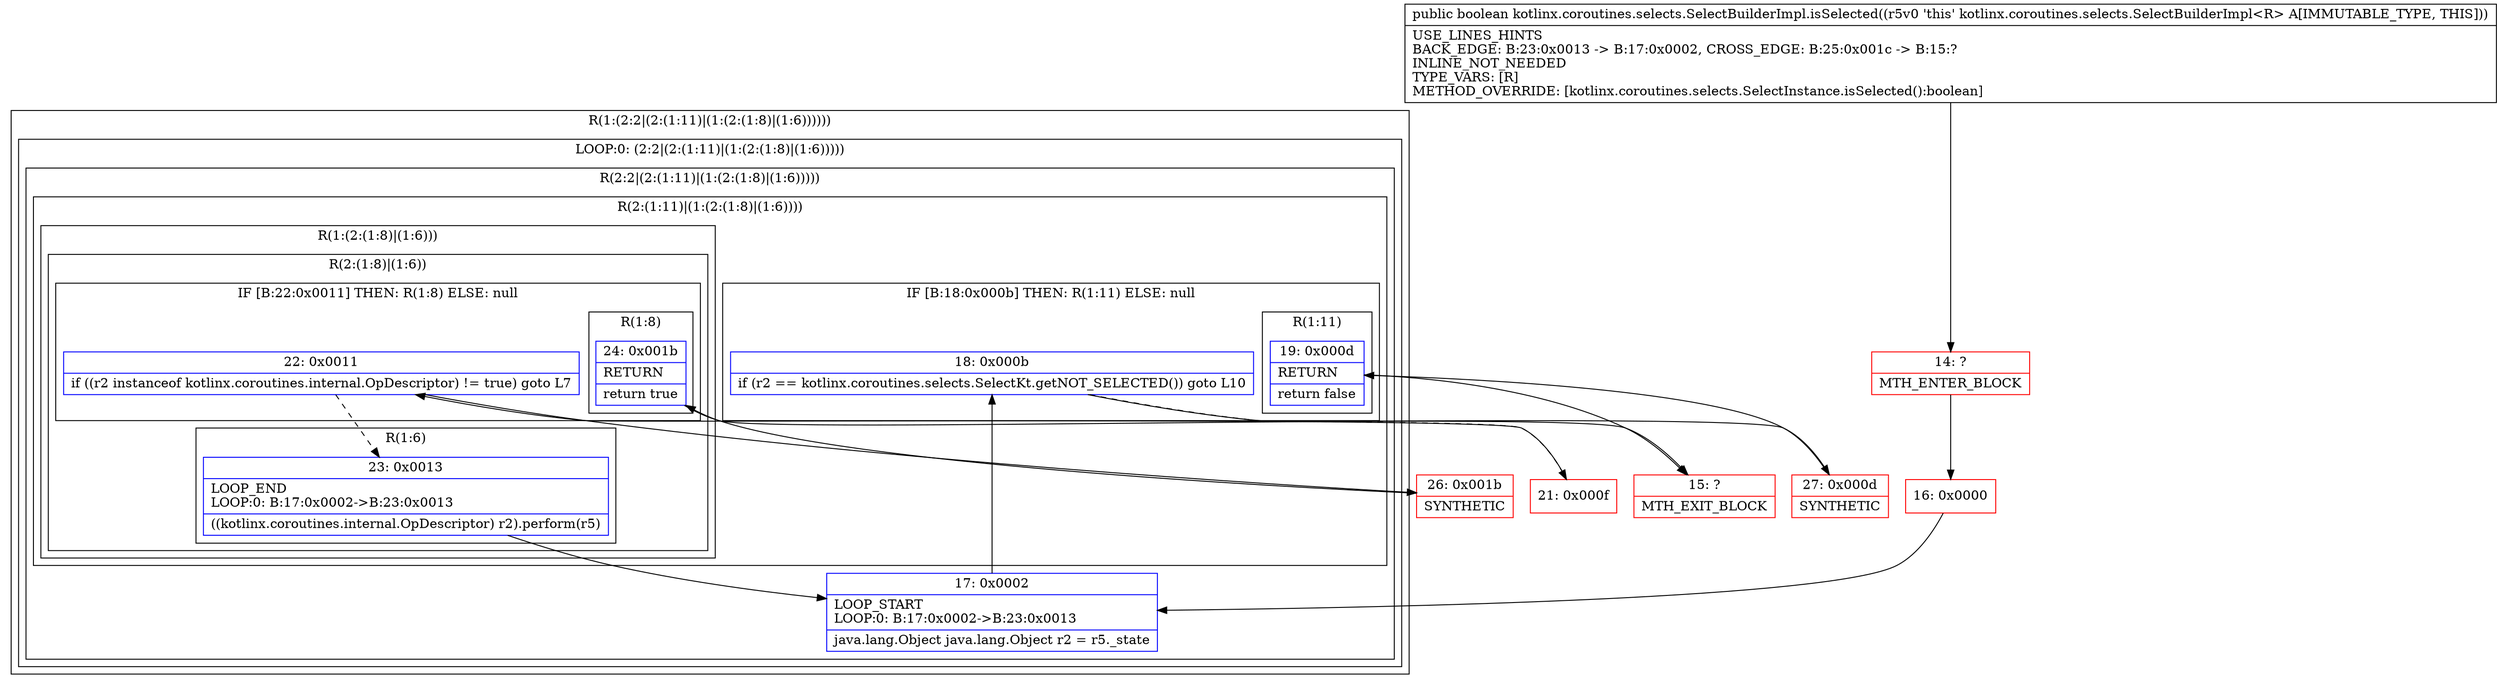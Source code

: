 digraph "CFG forkotlinx.coroutines.selects.SelectBuilderImpl.isSelected()Z" {
subgraph cluster_Region_1172326369 {
label = "R(1:(2:2|(2:(1:11)|(1:(2:(1:8)|(1:6))))))";
node [shape=record,color=blue];
subgraph cluster_LoopRegion_71752276 {
label = "LOOP:0: (2:2|(2:(1:11)|(1:(2:(1:8)|(1:6)))))";
node [shape=record,color=blue];
subgraph cluster_Region_2014579073 {
label = "R(2:2|(2:(1:11)|(1:(2:(1:8)|(1:6)))))";
node [shape=record,color=blue];
Node_17 [shape=record,label="{17\:\ 0x0002|LOOP_START\lLOOP:0: B:17:0x0002\-\>B:23:0x0013\l|java.lang.Object java.lang.Object r2 = r5._state\l}"];
subgraph cluster_Region_1386067790 {
label = "R(2:(1:11)|(1:(2:(1:8)|(1:6))))";
node [shape=record,color=blue];
subgraph cluster_IfRegion_478765919 {
label = "IF [B:18:0x000b] THEN: R(1:11) ELSE: null";
node [shape=record,color=blue];
Node_18 [shape=record,label="{18\:\ 0x000b|if (r2 == kotlinx.coroutines.selects.SelectKt.getNOT_SELECTED()) goto L10\l}"];
subgraph cluster_Region_1846911348 {
label = "R(1:11)";
node [shape=record,color=blue];
Node_19 [shape=record,label="{19\:\ 0x000d|RETURN\l|return false\l}"];
}
}
subgraph cluster_Region_697117720 {
label = "R(1:(2:(1:8)|(1:6)))";
node [shape=record,color=blue];
subgraph cluster_Region_455857927 {
label = "R(2:(1:8)|(1:6))";
node [shape=record,color=blue];
subgraph cluster_IfRegion_1389040309 {
label = "IF [B:22:0x0011] THEN: R(1:8) ELSE: null";
node [shape=record,color=blue];
Node_22 [shape=record,label="{22\:\ 0x0011|if ((r2 instanceof kotlinx.coroutines.internal.OpDescriptor) != true) goto L7\l}"];
subgraph cluster_Region_615720171 {
label = "R(1:8)";
node [shape=record,color=blue];
Node_24 [shape=record,label="{24\:\ 0x001b|RETURN\l|return true\l}"];
}
}
subgraph cluster_Region_1104134975 {
label = "R(1:6)";
node [shape=record,color=blue];
Node_23 [shape=record,label="{23\:\ 0x0013|LOOP_END\lLOOP:0: B:17:0x0002\-\>B:23:0x0013\l|((kotlinx.coroutines.internal.OpDescriptor) r2).perform(r5)\l}"];
}
}
}
}
}
}
}
Node_14 [shape=record,color=red,label="{14\:\ ?|MTH_ENTER_BLOCK\l}"];
Node_16 [shape=record,color=red,label="{16\:\ 0x0000}"];
Node_21 [shape=record,color=red,label="{21\:\ 0x000f}"];
Node_26 [shape=record,color=red,label="{26\:\ 0x001b|SYNTHETIC\l}"];
Node_15 [shape=record,color=red,label="{15\:\ ?|MTH_EXIT_BLOCK\l}"];
Node_27 [shape=record,color=red,label="{27\:\ 0x000d|SYNTHETIC\l}"];
MethodNode[shape=record,label="{public boolean kotlinx.coroutines.selects.SelectBuilderImpl.isSelected((r5v0 'this' kotlinx.coroutines.selects.SelectBuilderImpl\<R\> A[IMMUTABLE_TYPE, THIS]))  | USE_LINES_HINTS\lBACK_EDGE: B:23:0x0013 \-\> B:17:0x0002, CROSS_EDGE: B:25:0x001c \-\> B:15:?\lINLINE_NOT_NEEDED\lTYPE_VARS: [R]\lMETHOD_OVERRIDE: [kotlinx.coroutines.selects.SelectInstance.isSelected():boolean]\l}"];
MethodNode -> Node_14;Node_17 -> Node_18;
Node_18 -> Node_21[style=dashed];
Node_18 -> Node_27;
Node_19 -> Node_15;
Node_22 -> Node_23[style=dashed];
Node_22 -> Node_26;
Node_24 -> Node_15;
Node_23 -> Node_17;
Node_14 -> Node_16;
Node_16 -> Node_17;
Node_21 -> Node_22;
Node_26 -> Node_24;
Node_27 -> Node_19;
}

